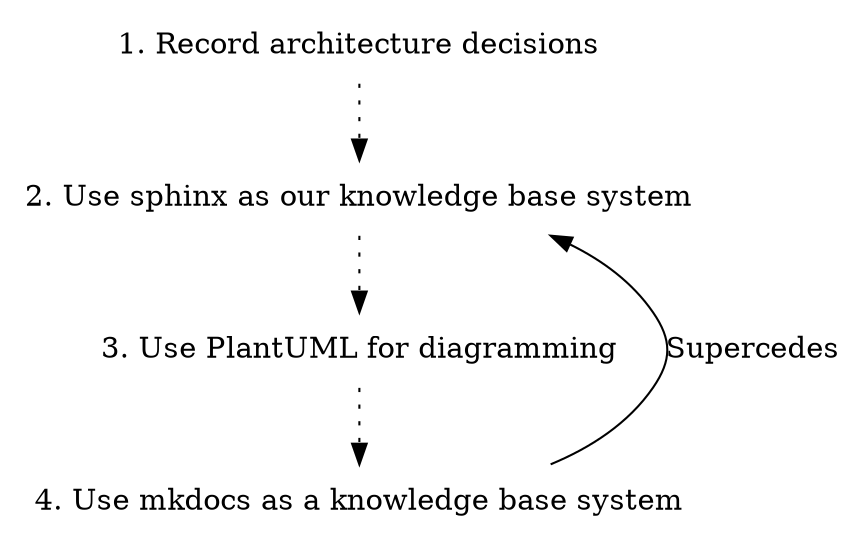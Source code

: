 digraph {
  node [shape=plaintext];
  subgraph {
    _1 [label="1. Record architecture decisions"; URL="0001-record-architecture-decisions.html"];
    _2 [label="2. Use sphinx as our knowledge base system"; URL="0002-use-sphinx-as-our-knowledge-base-system.html"];
    _1 -> _2 [style="dotted", weight=1];
    _3 [label="3. Use PlantUML for diagramming"; URL="0003-use-plantuml-for-diagramming.html"];
    _2 -> _3 [style="dotted", weight=1];
    _4 [label="4. Use mkdocs as a knowledge base system"; URL="0004-use-mkdocs-as-a-knowledge-base-system.html"];
    _3 -> _4 [style="dotted", weight=1];
  }
  _4 -> _2 [label="Supercedes", weight=0]
}
